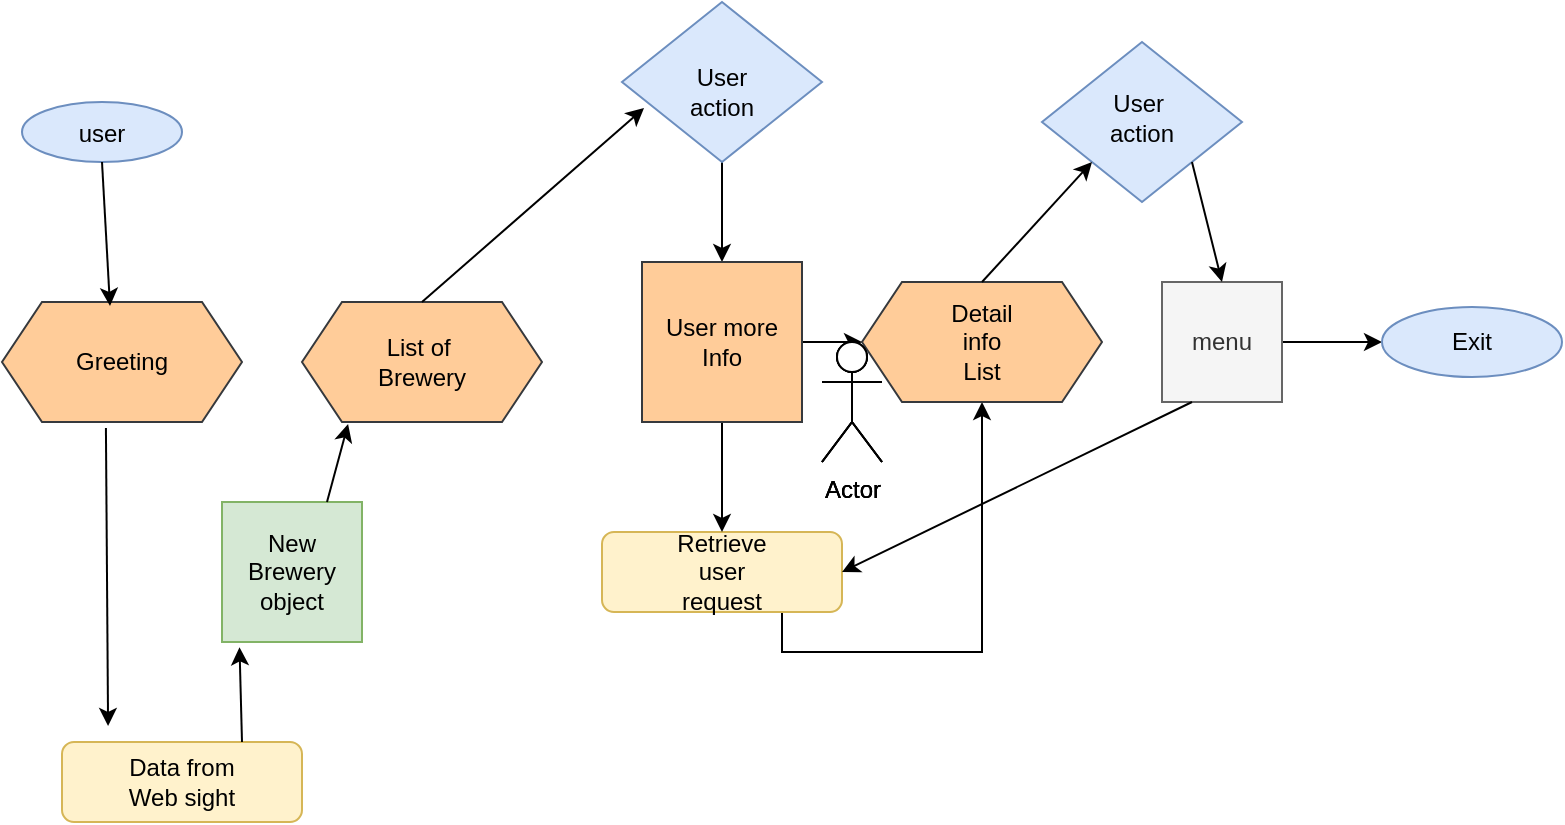 <mxfile version="14.1.9" type="github">
  <diagram id="C5RBs43oDa-KdzZeNtuy" name="Page-1">
    <mxGraphModel dx="868" dy="482" grid="1" gridSize="10" guides="1" tooltips="1" connect="1" arrows="1" fold="1" page="1" pageScale="1" pageWidth="827" pageHeight="1169" math="0" shadow="0">
      <root>
        <mxCell id="WIyWlLk6GJQsqaUBKTNV-0" />
        <mxCell id="WIyWlLk6GJQsqaUBKTNV-1" parent="WIyWlLk6GJQsqaUBKTNV-0" />
        <mxCell id="WIyWlLk6GJQsqaUBKTNV-3" value="Data from&lt;br&gt;Web sight" style="rounded=1;whiteSpace=wrap;html=1;fontSize=12;glass=0;strokeWidth=1;shadow=0;fillColor=#fff2cc;strokeColor=#d6b656;" parent="WIyWlLk6GJQsqaUBKTNV-1" vertex="1">
          <mxGeometry x="40" y="410" width="120" height="40" as="geometry" />
        </mxCell>
        <mxCell id="WIyWlLk6GJQsqaUBKTNV-6" value="User&amp;nbsp;&lt;br&gt;action" style="rhombus;whiteSpace=wrap;html=1;shadow=0;fontFamily=Helvetica;fontSize=12;align=center;strokeWidth=1;spacing=6;spacingTop=-4;fillColor=#dae8fc;strokeColor=#6c8ebf;" parent="WIyWlLk6GJQsqaUBKTNV-1" vertex="1">
          <mxGeometry x="530" y="60" width="100" height="80" as="geometry" />
        </mxCell>
        <mxCell id="qwKyIg5Rtpqd5Si6K9f5-6" style="edgeStyle=orthogonalEdgeStyle;rounded=0;orthogonalLoop=1;jettySize=auto;html=1;exitX=0.75;exitY=1;exitDx=0;exitDy=0;" edge="1" parent="WIyWlLk6GJQsqaUBKTNV-1" source="WIyWlLk6GJQsqaUBKTNV-7" target="qwKyIg5Rtpqd5Si6K9f5-5">
          <mxGeometry relative="1" as="geometry" />
        </mxCell>
        <mxCell id="qwKyIg5Rtpqd5Si6K9f5-24" value="" style="edgeStyle=orthogonalEdgeStyle;rounded=0;orthogonalLoop=1;jettySize=auto;html=1;" edge="1" parent="WIyWlLk6GJQsqaUBKTNV-1" source="WIyWlLk6GJQsqaUBKTNV-10" target="qwKyIg5Rtpqd5Si6K9f5-12">
          <mxGeometry relative="1" as="geometry" />
        </mxCell>
        <mxCell id="WIyWlLk6GJQsqaUBKTNV-10" value="&lt;br&gt;User&lt;br&gt;action" style="rhombus;whiteSpace=wrap;html=1;shadow=0;fontFamily=Helvetica;fontSize=12;align=center;strokeWidth=1;spacing=6;spacingTop=-4;fillColor=#dae8fc;strokeColor=#6c8ebf;" parent="WIyWlLk6GJQsqaUBKTNV-1" vertex="1">
          <mxGeometry x="320" y="40" width="100" height="80" as="geometry" />
        </mxCell>
        <mxCell id="qwKyIg5Rtpqd5Si6K9f5-3" value="user" style="ellipse;fillColor=#dae8fc;strokeColor=#6c8ebf;" vertex="1" parent="WIyWlLk6GJQsqaUBKTNV-1">
          <mxGeometry x="20" y="90" width="80" height="30" as="geometry" />
        </mxCell>
        <mxCell id="qwKyIg5Rtpqd5Si6K9f5-4" value="Greeting" style="shape=hexagon;perimeter=hexagonPerimeter2;whiteSpace=wrap;html=1;fixedSize=1;fillColor=#ffcc99;strokeColor=#36393d;" vertex="1" parent="WIyWlLk6GJQsqaUBKTNV-1">
          <mxGeometry x="10" y="190" width="120" height="60" as="geometry" />
        </mxCell>
        <mxCell id="qwKyIg5Rtpqd5Si6K9f5-5" value="Detail&lt;br&gt;info&lt;br&gt;List" style="shape=hexagon;perimeter=hexagonPerimeter2;whiteSpace=wrap;html=1;fixedSize=1;fillColor=#ffcc99;strokeColor=#36393d;" vertex="1" parent="WIyWlLk6GJQsqaUBKTNV-1">
          <mxGeometry x="440" y="180" width="120" height="60" as="geometry" />
        </mxCell>
        <mxCell id="WIyWlLk6GJQsqaUBKTNV-7" value="Retrieve&lt;br&gt;user&lt;br&gt;request" style="rounded=1;whiteSpace=wrap;html=1;fontSize=12;glass=0;strokeWidth=1;shadow=0;fillColor=#fff2cc;strokeColor=#d6b656;" parent="WIyWlLk6GJQsqaUBKTNV-1" vertex="1">
          <mxGeometry x="310" y="305" width="120" height="40" as="geometry" />
        </mxCell>
        <mxCell id="qwKyIg5Rtpqd5Si6K9f5-8" value="List of&amp;nbsp;&lt;br&gt;Brewery" style="shape=hexagon;perimeter=hexagonPerimeter2;whiteSpace=wrap;html=1;fixedSize=1;fillColor=#ffcc99;strokeColor=#36393d;" vertex="1" parent="WIyWlLk6GJQsqaUBKTNV-1">
          <mxGeometry x="160" y="190" width="120" height="60" as="geometry" />
        </mxCell>
        <mxCell id="qwKyIg5Rtpqd5Si6K9f5-27" value="" style="edgeStyle=orthogonalEdgeStyle;rounded=0;orthogonalLoop=1;jettySize=auto;html=1;" edge="1" parent="WIyWlLk6GJQsqaUBKTNV-1" source="qwKyIg5Rtpqd5Si6K9f5-12" target="qwKyIg5Rtpqd5Si6K9f5-5">
          <mxGeometry relative="1" as="geometry" />
        </mxCell>
        <mxCell id="qwKyIg5Rtpqd5Si6K9f5-28" value="" style="edgeStyle=orthogonalEdgeStyle;rounded=0;orthogonalLoop=1;jettySize=auto;html=1;" edge="1" parent="WIyWlLk6GJQsqaUBKTNV-1" source="qwKyIg5Rtpqd5Si6K9f5-12" target="WIyWlLk6GJQsqaUBKTNV-7">
          <mxGeometry relative="1" as="geometry" />
        </mxCell>
        <mxCell id="qwKyIg5Rtpqd5Si6K9f5-12" value="User more&lt;br&gt;Info" style="whiteSpace=wrap;html=1;aspect=fixed;fillColor=#ffcc99;strokeColor=#36393d;" vertex="1" parent="WIyWlLk6GJQsqaUBKTNV-1">
          <mxGeometry x="330" y="170" width="80" height="80" as="geometry" />
        </mxCell>
        <mxCell id="qwKyIg5Rtpqd5Si6K9f5-14" value="New Brewery&lt;br&gt;object&lt;br&gt;" style="whiteSpace=wrap;html=1;aspect=fixed;fillColor=#d5e8d4;strokeColor=#82b366;" vertex="1" parent="WIyWlLk6GJQsqaUBKTNV-1">
          <mxGeometry x="120" y="290" width="70" height="70" as="geometry" />
        </mxCell>
        <mxCell id="qwKyIg5Rtpqd5Si6K9f5-32" value="" style="edgeStyle=orthogonalEdgeStyle;rounded=0;orthogonalLoop=1;jettySize=auto;html=1;" edge="1" parent="WIyWlLk6GJQsqaUBKTNV-1" source="qwKyIg5Rtpqd5Si6K9f5-15" target="qwKyIg5Rtpqd5Si6K9f5-29">
          <mxGeometry relative="1" as="geometry" />
        </mxCell>
        <mxCell id="qwKyIg5Rtpqd5Si6K9f5-15" value="menu" style="whiteSpace=wrap;html=1;aspect=fixed;fillColor=#f5f5f5;strokeColor=#666666;fontColor=#333333;" vertex="1" parent="WIyWlLk6GJQsqaUBKTNV-1">
          <mxGeometry x="590" y="180" width="60" height="60" as="geometry" />
        </mxCell>
        <mxCell id="qwKyIg5Rtpqd5Si6K9f5-19" value="" style="endArrow=classic;html=1;exitX=0.5;exitY=1;exitDx=0;exitDy=0;entryX=0.45;entryY=0.033;entryDx=0;entryDy=0;entryPerimeter=0;" edge="1" parent="WIyWlLk6GJQsqaUBKTNV-1" source="qwKyIg5Rtpqd5Si6K9f5-3" target="qwKyIg5Rtpqd5Si6K9f5-4">
          <mxGeometry width="50" height="50" relative="1" as="geometry">
            <mxPoint x="410" y="270" as="sourcePoint" />
            <mxPoint x="460" y="220" as="targetPoint" />
            <Array as="points" />
          </mxGeometry>
        </mxCell>
        <mxCell id="qwKyIg5Rtpqd5Si6K9f5-20" value="" style="endArrow=classic;html=1;exitX=0.433;exitY=1.05;exitDx=0;exitDy=0;exitPerimeter=0;entryX=0.192;entryY=-0.2;entryDx=0;entryDy=0;entryPerimeter=0;" edge="1" parent="WIyWlLk6GJQsqaUBKTNV-1" source="qwKyIg5Rtpqd5Si6K9f5-4" target="WIyWlLk6GJQsqaUBKTNV-3">
          <mxGeometry width="50" height="50" relative="1" as="geometry">
            <mxPoint x="410" y="270" as="sourcePoint" />
            <mxPoint x="460" y="220" as="targetPoint" />
          </mxGeometry>
        </mxCell>
        <mxCell id="qwKyIg5Rtpqd5Si6K9f5-21" value="" style="endArrow=classic;html=1;exitX=0.75;exitY=0;exitDx=0;exitDy=0;entryX=0.125;entryY=1.038;entryDx=0;entryDy=0;entryPerimeter=0;" edge="1" parent="WIyWlLk6GJQsqaUBKTNV-1" source="WIyWlLk6GJQsqaUBKTNV-3" target="qwKyIg5Rtpqd5Si6K9f5-14">
          <mxGeometry width="50" height="50" relative="1" as="geometry">
            <mxPoint x="410" y="270" as="sourcePoint" />
            <mxPoint x="460" y="220" as="targetPoint" />
          </mxGeometry>
        </mxCell>
        <mxCell id="qwKyIg5Rtpqd5Si6K9f5-22" value="" style="endArrow=classic;html=1;exitX=0.75;exitY=0;exitDx=0;exitDy=0;entryX=0.192;entryY=1.017;entryDx=0;entryDy=0;entryPerimeter=0;" edge="1" parent="WIyWlLk6GJQsqaUBKTNV-1" source="qwKyIg5Rtpqd5Si6K9f5-14" target="qwKyIg5Rtpqd5Si6K9f5-8">
          <mxGeometry width="50" height="50" relative="1" as="geometry">
            <mxPoint x="410" y="270" as="sourcePoint" />
            <mxPoint x="460" y="220" as="targetPoint" />
          </mxGeometry>
        </mxCell>
        <mxCell id="qwKyIg5Rtpqd5Si6K9f5-25" value="" style="endArrow=classic;html=1;exitX=0.5;exitY=0;exitDx=0;exitDy=0;entryX=0.11;entryY=0.663;entryDx=0;entryDy=0;entryPerimeter=0;" edge="1" parent="WIyWlLk6GJQsqaUBKTNV-1" source="qwKyIg5Rtpqd5Si6K9f5-8" target="WIyWlLk6GJQsqaUBKTNV-10">
          <mxGeometry width="50" height="50" relative="1" as="geometry">
            <mxPoint x="410" y="270" as="sourcePoint" />
            <mxPoint x="460" y="220" as="targetPoint" />
          </mxGeometry>
        </mxCell>
        <mxCell id="qwKyIg5Rtpqd5Si6K9f5-29" value="Exit" style="ellipse;whiteSpace=wrap;html=1;fillColor=#dae8fc;strokeColor=#6c8ebf;" vertex="1" parent="WIyWlLk6GJQsqaUBKTNV-1">
          <mxGeometry x="700" y="192.5" width="90" height="35" as="geometry" />
        </mxCell>
        <mxCell id="qwKyIg5Rtpqd5Si6K9f5-30" value="" style="endArrow=classic;html=1;exitX=0.5;exitY=0;exitDx=0;exitDy=0;entryX=0;entryY=1;entryDx=0;entryDy=0;" edge="1" parent="WIyWlLk6GJQsqaUBKTNV-1" source="qwKyIg5Rtpqd5Si6K9f5-5" target="WIyWlLk6GJQsqaUBKTNV-6">
          <mxGeometry width="50" height="50" relative="1" as="geometry">
            <mxPoint x="410" y="270" as="sourcePoint" />
            <mxPoint x="460" y="220" as="targetPoint" />
          </mxGeometry>
        </mxCell>
        <mxCell id="qwKyIg5Rtpqd5Si6K9f5-31" value="" style="endArrow=classic;html=1;exitX=1;exitY=1;exitDx=0;exitDy=0;entryX=0.5;entryY=0;entryDx=0;entryDy=0;" edge="1" parent="WIyWlLk6GJQsqaUBKTNV-1" source="WIyWlLk6GJQsqaUBKTNV-6" target="qwKyIg5Rtpqd5Si6K9f5-15">
          <mxGeometry width="50" height="50" relative="1" as="geometry">
            <mxPoint x="410" y="270" as="sourcePoint" />
            <mxPoint x="460" y="220" as="targetPoint" />
          </mxGeometry>
        </mxCell>
        <mxCell id="qwKyIg5Rtpqd5Si6K9f5-33" value="" style="endArrow=classic;html=1;exitX=0.25;exitY=1;exitDx=0;exitDy=0;entryX=1;entryY=0.5;entryDx=0;entryDy=0;" edge="1" parent="WIyWlLk6GJQsqaUBKTNV-1" source="qwKyIg5Rtpqd5Si6K9f5-15" target="WIyWlLk6GJQsqaUBKTNV-7">
          <mxGeometry width="50" height="50" relative="1" as="geometry">
            <mxPoint x="410" y="270" as="sourcePoint" />
            <mxPoint x="460" y="220" as="targetPoint" />
          </mxGeometry>
        </mxCell>
        <mxCell id="qwKyIg5Rtpqd5Si6K9f5-34" value="Actor" style="shape=umlActor;verticalLabelPosition=bottom;verticalAlign=top;html=1;outlineConnect=0;" vertex="1" parent="WIyWlLk6GJQsqaUBKTNV-1">
          <mxGeometry x="420" y="210" width="30" height="60" as="geometry" />
        </mxCell>
        <mxCell id="qwKyIg5Rtpqd5Si6K9f5-35" value="Actor" style="shape=umlActor;verticalLabelPosition=bottom;verticalAlign=top;html=1;outlineConnect=0;" vertex="1" parent="WIyWlLk6GJQsqaUBKTNV-1">
          <mxGeometry x="420" y="210" width="30" height="60" as="geometry" />
        </mxCell>
        <mxCell id="qwKyIg5Rtpqd5Si6K9f5-36" value="Actor" style="shape=umlActor;verticalLabelPosition=bottom;verticalAlign=top;html=1;outlineConnect=0;" vertex="1" parent="WIyWlLk6GJQsqaUBKTNV-1">
          <mxGeometry x="420" y="210" width="30" height="60" as="geometry" />
        </mxCell>
      </root>
    </mxGraphModel>
  </diagram>
</mxfile>
